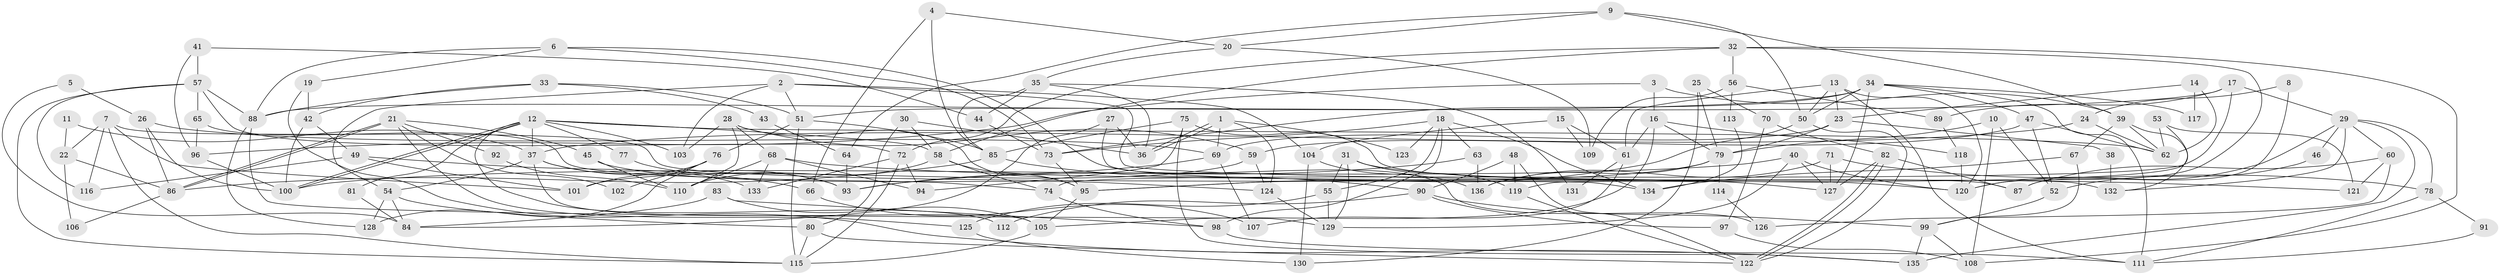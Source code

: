 // Generated by graph-tools (version 1.1) at 2025/11/02/27/25 16:11:17]
// undirected, 136 vertices, 272 edges
graph export_dot {
graph [start="1"]
  node [color=gray90,style=filled];
  1;
  2;
  3;
  4;
  5;
  6;
  7;
  8;
  9;
  10;
  11;
  12;
  13;
  14;
  15;
  16;
  17;
  18;
  19;
  20;
  21;
  22;
  23;
  24;
  25;
  26;
  27;
  28;
  29;
  30;
  31;
  32;
  33;
  34;
  35;
  36;
  37;
  38;
  39;
  40;
  41;
  42;
  43;
  44;
  45;
  46;
  47;
  48;
  49;
  50;
  51;
  52;
  53;
  54;
  55;
  56;
  57;
  58;
  59;
  60;
  61;
  62;
  63;
  64;
  65;
  66;
  67;
  68;
  69;
  70;
  71;
  72;
  73;
  74;
  75;
  76;
  77;
  78;
  79;
  80;
  81;
  82;
  83;
  84;
  85;
  86;
  87;
  88;
  89;
  90;
  91;
  92;
  93;
  94;
  95;
  96;
  97;
  98;
  99;
  100;
  101;
  102;
  103;
  104;
  105;
  106;
  107;
  108;
  109;
  110;
  111;
  112;
  113;
  114;
  115;
  116;
  117;
  118;
  119;
  120;
  121;
  122;
  123;
  124;
  125;
  126;
  127;
  128;
  129;
  130;
  131;
  132;
  133;
  134;
  135;
  136;
  1 -- 36;
  1 -- 36;
  1 -- 69;
  1 -- 123;
  1 -- 124;
  2 -- 120;
  2 -- 54;
  2 -- 51;
  2 -- 103;
  2 -- 104;
  3 -- 96;
  3 -- 39;
  3 -- 16;
  4 -- 66;
  4 -- 85;
  4 -- 20;
  5 -- 84;
  5 -- 26;
  6 -- 73;
  6 -- 88;
  6 -- 19;
  6 -- 126;
  7 -- 115;
  7 -- 101;
  7 -- 22;
  7 -- 116;
  7 -- 132;
  8 -- 87;
  8 -- 24;
  9 -- 20;
  9 -- 50;
  9 -- 39;
  9 -- 64;
  10 -- 52;
  10 -- 79;
  10 -- 108;
  11 -- 37;
  11 -- 22;
  12 -- 103;
  12 -- 100;
  12 -- 100;
  12 -- 37;
  12 -- 58;
  12 -- 62;
  12 -- 77;
  12 -- 81;
  12 -- 112;
  13 -- 61;
  13 -- 120;
  13 -- 23;
  13 -- 50;
  13 -- 111;
  14 -- 23;
  14 -- 62;
  14 -- 117;
  15 -- 109;
  15 -- 104;
  15 -- 61;
  16 -- 79;
  16 -- 61;
  16 -- 105;
  16 -- 118;
  17 -- 51;
  17 -- 29;
  17 -- 74;
  17 -- 89;
  18 -- 98;
  18 -- 55;
  18 -- 63;
  18 -- 73;
  18 -- 123;
  18 -- 134;
  19 -- 42;
  19 -- 135;
  20 -- 35;
  20 -- 109;
  21 -- 86;
  21 -- 86;
  21 -- 45;
  21 -- 92;
  21 -- 102;
  21 -- 125;
  22 -- 86;
  22 -- 106;
  23 -- 69;
  23 -- 38;
  23 -- 79;
  24 -- 37;
  24 -- 62;
  25 -- 130;
  25 -- 79;
  25 -- 70;
  26 -- 86;
  26 -- 100;
  26 -- 69;
  27 -- 84;
  27 -- 134;
  27 -- 36;
  28 -- 59;
  28 -- 95;
  28 -- 68;
  28 -- 103;
  28 -- 110;
  29 -- 135;
  29 -- 132;
  29 -- 46;
  29 -- 60;
  29 -- 78;
  29 -- 120;
  30 -- 36;
  30 -- 80;
  30 -- 58;
  31 -- 127;
  31 -- 129;
  31 -- 55;
  31 -- 119;
  32 -- 72;
  32 -- 58;
  32 -- 56;
  32 -- 108;
  32 -- 120;
  33 -- 51;
  33 -- 88;
  33 -- 42;
  33 -- 43;
  34 -- 73;
  34 -- 50;
  34 -- 47;
  34 -- 88;
  34 -- 111;
  34 -- 117;
  34 -- 127;
  35 -- 85;
  35 -- 36;
  35 -- 44;
  35 -- 131;
  37 -- 105;
  37 -- 54;
  37 -- 93;
  37 -- 133;
  38 -- 132;
  39 -- 62;
  39 -- 67;
  39 -- 132;
  40 -- 120;
  40 -- 127;
  40 -- 100;
  40 -- 129;
  41 -- 96;
  41 -- 57;
  41 -- 44;
  42 -- 100;
  42 -- 49;
  43 -- 64;
  44 -- 73;
  45 -- 110;
  45 -- 124;
  46 -- 52;
  47 -- 62;
  47 -- 52;
  47 -- 59;
  48 -- 122;
  48 -- 119;
  48 -- 90;
  49 -- 101;
  49 -- 66;
  49 -- 116;
  50 -- 95;
  50 -- 122;
  51 -- 115;
  51 -- 76;
  51 -- 85;
  52 -- 99;
  53 -- 119;
  53 -- 121;
  53 -- 62;
  54 -- 80;
  54 -- 84;
  54 -- 128;
  55 -- 129;
  55 -- 125;
  56 -- 89;
  56 -- 109;
  56 -- 113;
  57 -- 116;
  57 -- 115;
  57 -- 65;
  57 -- 72;
  57 -- 88;
  58 -- 74;
  58 -- 95;
  58 -- 110;
  59 -- 124;
  59 -- 101;
  60 -- 87;
  60 -- 121;
  60 -- 126;
  61 -- 107;
  61 -- 131;
  63 -- 136;
  63 -- 93;
  64 -- 93;
  65 -- 74;
  65 -- 96;
  66 -- 107;
  67 -- 99;
  67 -- 134;
  68 -- 110;
  68 -- 94;
  68 -- 121;
  68 -- 133;
  69 -- 93;
  69 -- 107;
  70 -- 97;
  70 -- 82;
  71 -- 127;
  71 -- 78;
  71 -- 136;
  72 -- 133;
  72 -- 94;
  72 -- 115;
  73 -- 95;
  74 -- 98;
  75 -- 94;
  75 -- 135;
  75 -- 85;
  75 -- 87;
  76 -- 128;
  76 -- 101;
  76 -- 102;
  77 -- 93;
  78 -- 111;
  78 -- 91;
  79 -- 95;
  79 -- 114;
  79 -- 136;
  80 -- 115;
  80 -- 122;
  81 -- 84;
  82 -- 122;
  82 -- 122;
  82 -- 87;
  82 -- 127;
  83 -- 105;
  83 -- 98;
  83 -- 84;
  85 -- 86;
  85 -- 90;
  86 -- 106;
  88 -- 128;
  88 -- 129;
  89 -- 118;
  90 -- 97;
  90 -- 99;
  90 -- 112;
  91 -- 111;
  92 -- 110;
  95 -- 105;
  96 -- 100;
  97 -- 108;
  98 -- 111;
  99 -- 108;
  99 -- 135;
  104 -- 136;
  104 -- 130;
  105 -- 115;
  113 -- 134;
  114 -- 126;
  118 -- 120;
  119 -- 122;
  124 -- 129;
  125 -- 130;
}
